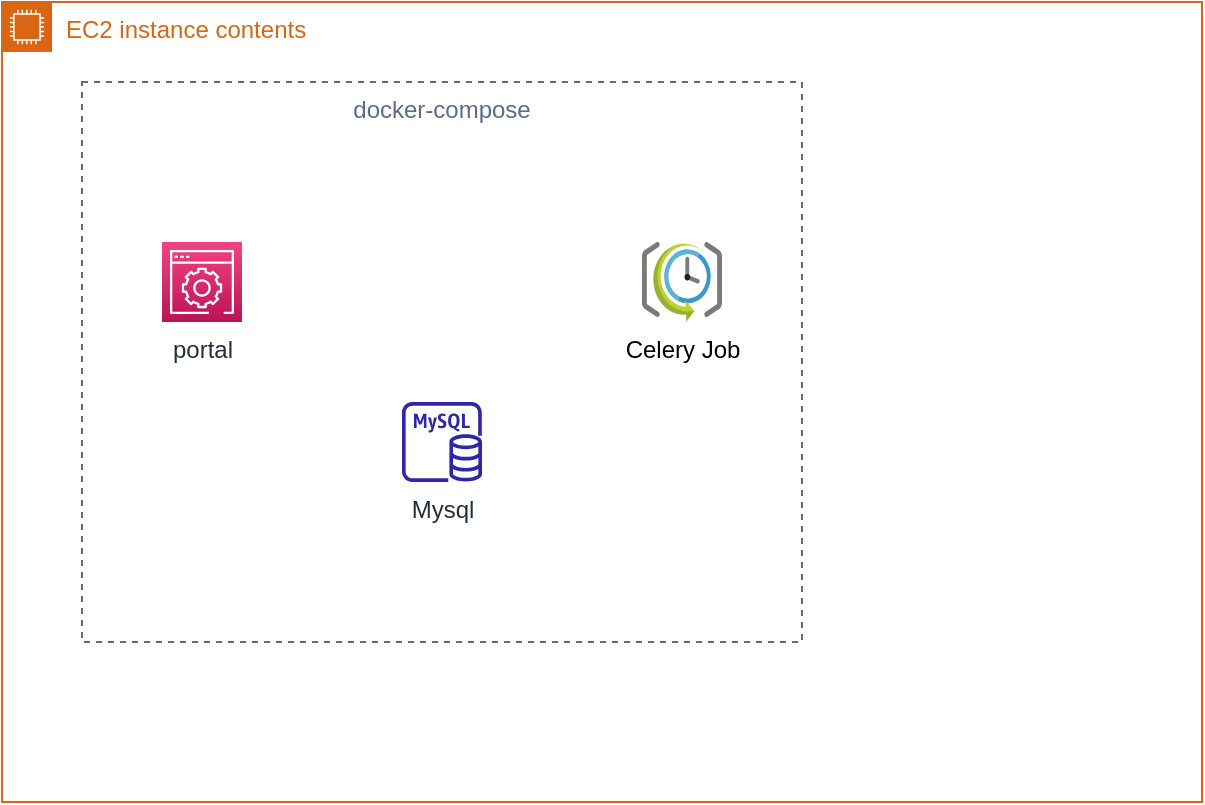 <mxfile version="18.1.3" type="github">
  <diagram id="NeP4MCD0ylRsNIsM_wMx" name="Page-1">
    <mxGraphModel dx="946" dy="557" grid="1" gridSize="10" guides="1" tooltips="1" connect="1" arrows="1" fold="1" page="1" pageScale="1" pageWidth="827" pageHeight="1169" math="0" shadow="0">
      <root>
        <mxCell id="0" />
        <mxCell id="1" parent="0" />
        <mxCell id="NiAWh9aWZw4LFPSC6ZZG-1" value="EC2 instance contents" style="points=[[0,0],[0.25,0],[0.5,0],[0.75,0],[1,0],[1,0.25],[1,0.5],[1,0.75],[1,1],[0.75,1],[0.5,1],[0.25,1],[0,1],[0,0.75],[0,0.5],[0,0.25]];outlineConnect=0;gradientColor=none;html=1;whiteSpace=wrap;fontSize=12;fontStyle=0;container=1;pointerEvents=0;collapsible=0;recursiveResize=0;shape=mxgraph.aws4.group;grIcon=mxgraph.aws4.group_ec2_instance_contents;strokeColor=#D86613;fillColor=none;verticalAlign=top;align=left;spacingLeft=30;fontColor=#D86613;dashed=0;" vertex="1" parent="1">
          <mxGeometry x="120" y="120" width="600" height="400" as="geometry" />
        </mxCell>
        <mxCell id="NiAWh9aWZw4LFPSC6ZZG-2" value="docker-compose" style="fillColor=none;strokeColor=#5A6C86;dashed=1;verticalAlign=top;fontStyle=0;fontColor=#5A6C86;" vertex="1" parent="NiAWh9aWZw4LFPSC6ZZG-1">
          <mxGeometry x="40" y="40" width="360" height="280" as="geometry" />
        </mxCell>
        <mxCell id="NiAWh9aWZw4LFPSC6ZZG-4" value="Mysql" style="sketch=0;outlineConnect=0;fontColor=#232F3E;gradientColor=none;fillColor=#2E27AD;strokeColor=none;dashed=0;verticalLabelPosition=bottom;verticalAlign=top;align=center;html=1;fontSize=12;fontStyle=0;pointerEvents=1;shape=mxgraph.aws4.rds_mysql_instance;" vertex="1" parent="NiAWh9aWZw4LFPSC6ZZG-1">
          <mxGeometry x="200" y="200" width="40" height="40" as="geometry" />
        </mxCell>
        <mxCell id="NiAWh9aWZw4LFPSC6ZZG-3" value="portal" style="sketch=0;points=[[0,0,0],[0.25,0,0],[0.5,0,0],[0.75,0,0],[1,0,0],[0,1,0],[0.25,1,0],[0.5,1,0],[0.75,1,0],[1,1,0],[0,0.25,0],[0,0.5,0],[0,0.75,0],[1,0.25,0],[1,0.5,0],[1,0.75,0]];points=[[0,0,0],[0.25,0,0],[0.5,0,0],[0.75,0,0],[1,0,0],[0,1,0],[0.25,1,0],[0.5,1,0],[0.75,1,0],[1,1,0],[0,0.25,0],[0,0.5,0],[0,0.75,0],[1,0.25,0],[1,0.5,0],[1,0.75,0]];outlineConnect=0;fontColor=#232F3E;gradientColor=#F34482;gradientDirection=north;fillColor=#BC1356;strokeColor=#ffffff;dashed=0;verticalLabelPosition=bottom;verticalAlign=top;align=center;html=1;fontSize=12;fontStyle=0;shape=mxgraph.aws4.resourceIcon;resIcon=mxgraph.aws4.management_console;" vertex="1" parent="NiAWh9aWZw4LFPSC6ZZG-1">
          <mxGeometry x="80" y="120" width="40" height="40" as="geometry" />
        </mxCell>
        <mxCell id="NiAWh9aWZw4LFPSC6ZZG-7" value="Celery Job" style="sketch=0;html=1;points=[];align=center;image;fontSize=12;image=img/lib/mscae/SchedulerJobCollection.svg;" vertex="1" parent="NiAWh9aWZw4LFPSC6ZZG-1">
          <mxGeometry x="320" y="120" width="40" height="40" as="geometry" />
        </mxCell>
      </root>
    </mxGraphModel>
  </diagram>
</mxfile>
